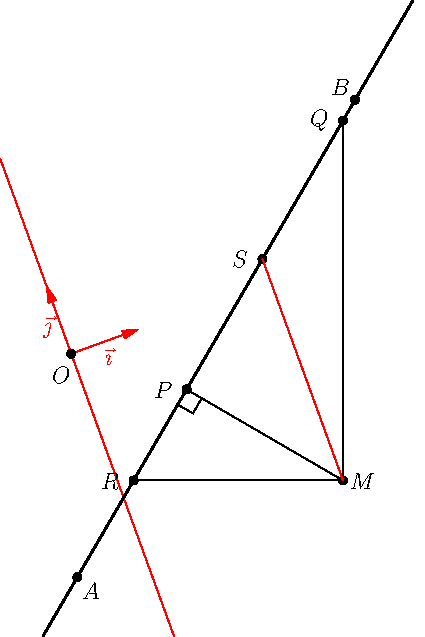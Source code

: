     import geometry;
    size(7.5cm,0); dotfactor*=1.5;
    currentcoordsys=rotate(20)*defaultcoordsys;
    show(currentcoordsys, xpen=invisible, ypen=red);

    point A=(-1,-3), B=(5,2);
    line l1=line(A,B); draw(l1, linewidth(bp));
    dot("$A$", A, SE); dot("$B$", B, NW);
    point M=(3,-3); dot("$M$", M);

    point P=projection(l1)*M;
    dot("$P$", P, 2W); draw(M--P);
    markrightangle(l1.A, P, M);

    point Q=vprojection(l1)*M;
    dot("$Q$", Q, 2W); draw(M--Q);

    point R=hprojection(l1)*M;
    dot("$R$", R, 2W); draw(M--R);

    point S=projection(l1,line((0,0),(0,1)))*M;
    dot("$S$", S, 2W); draw(M--S, red);
    draw(box((-1,-4),(5,5)), invisible);
